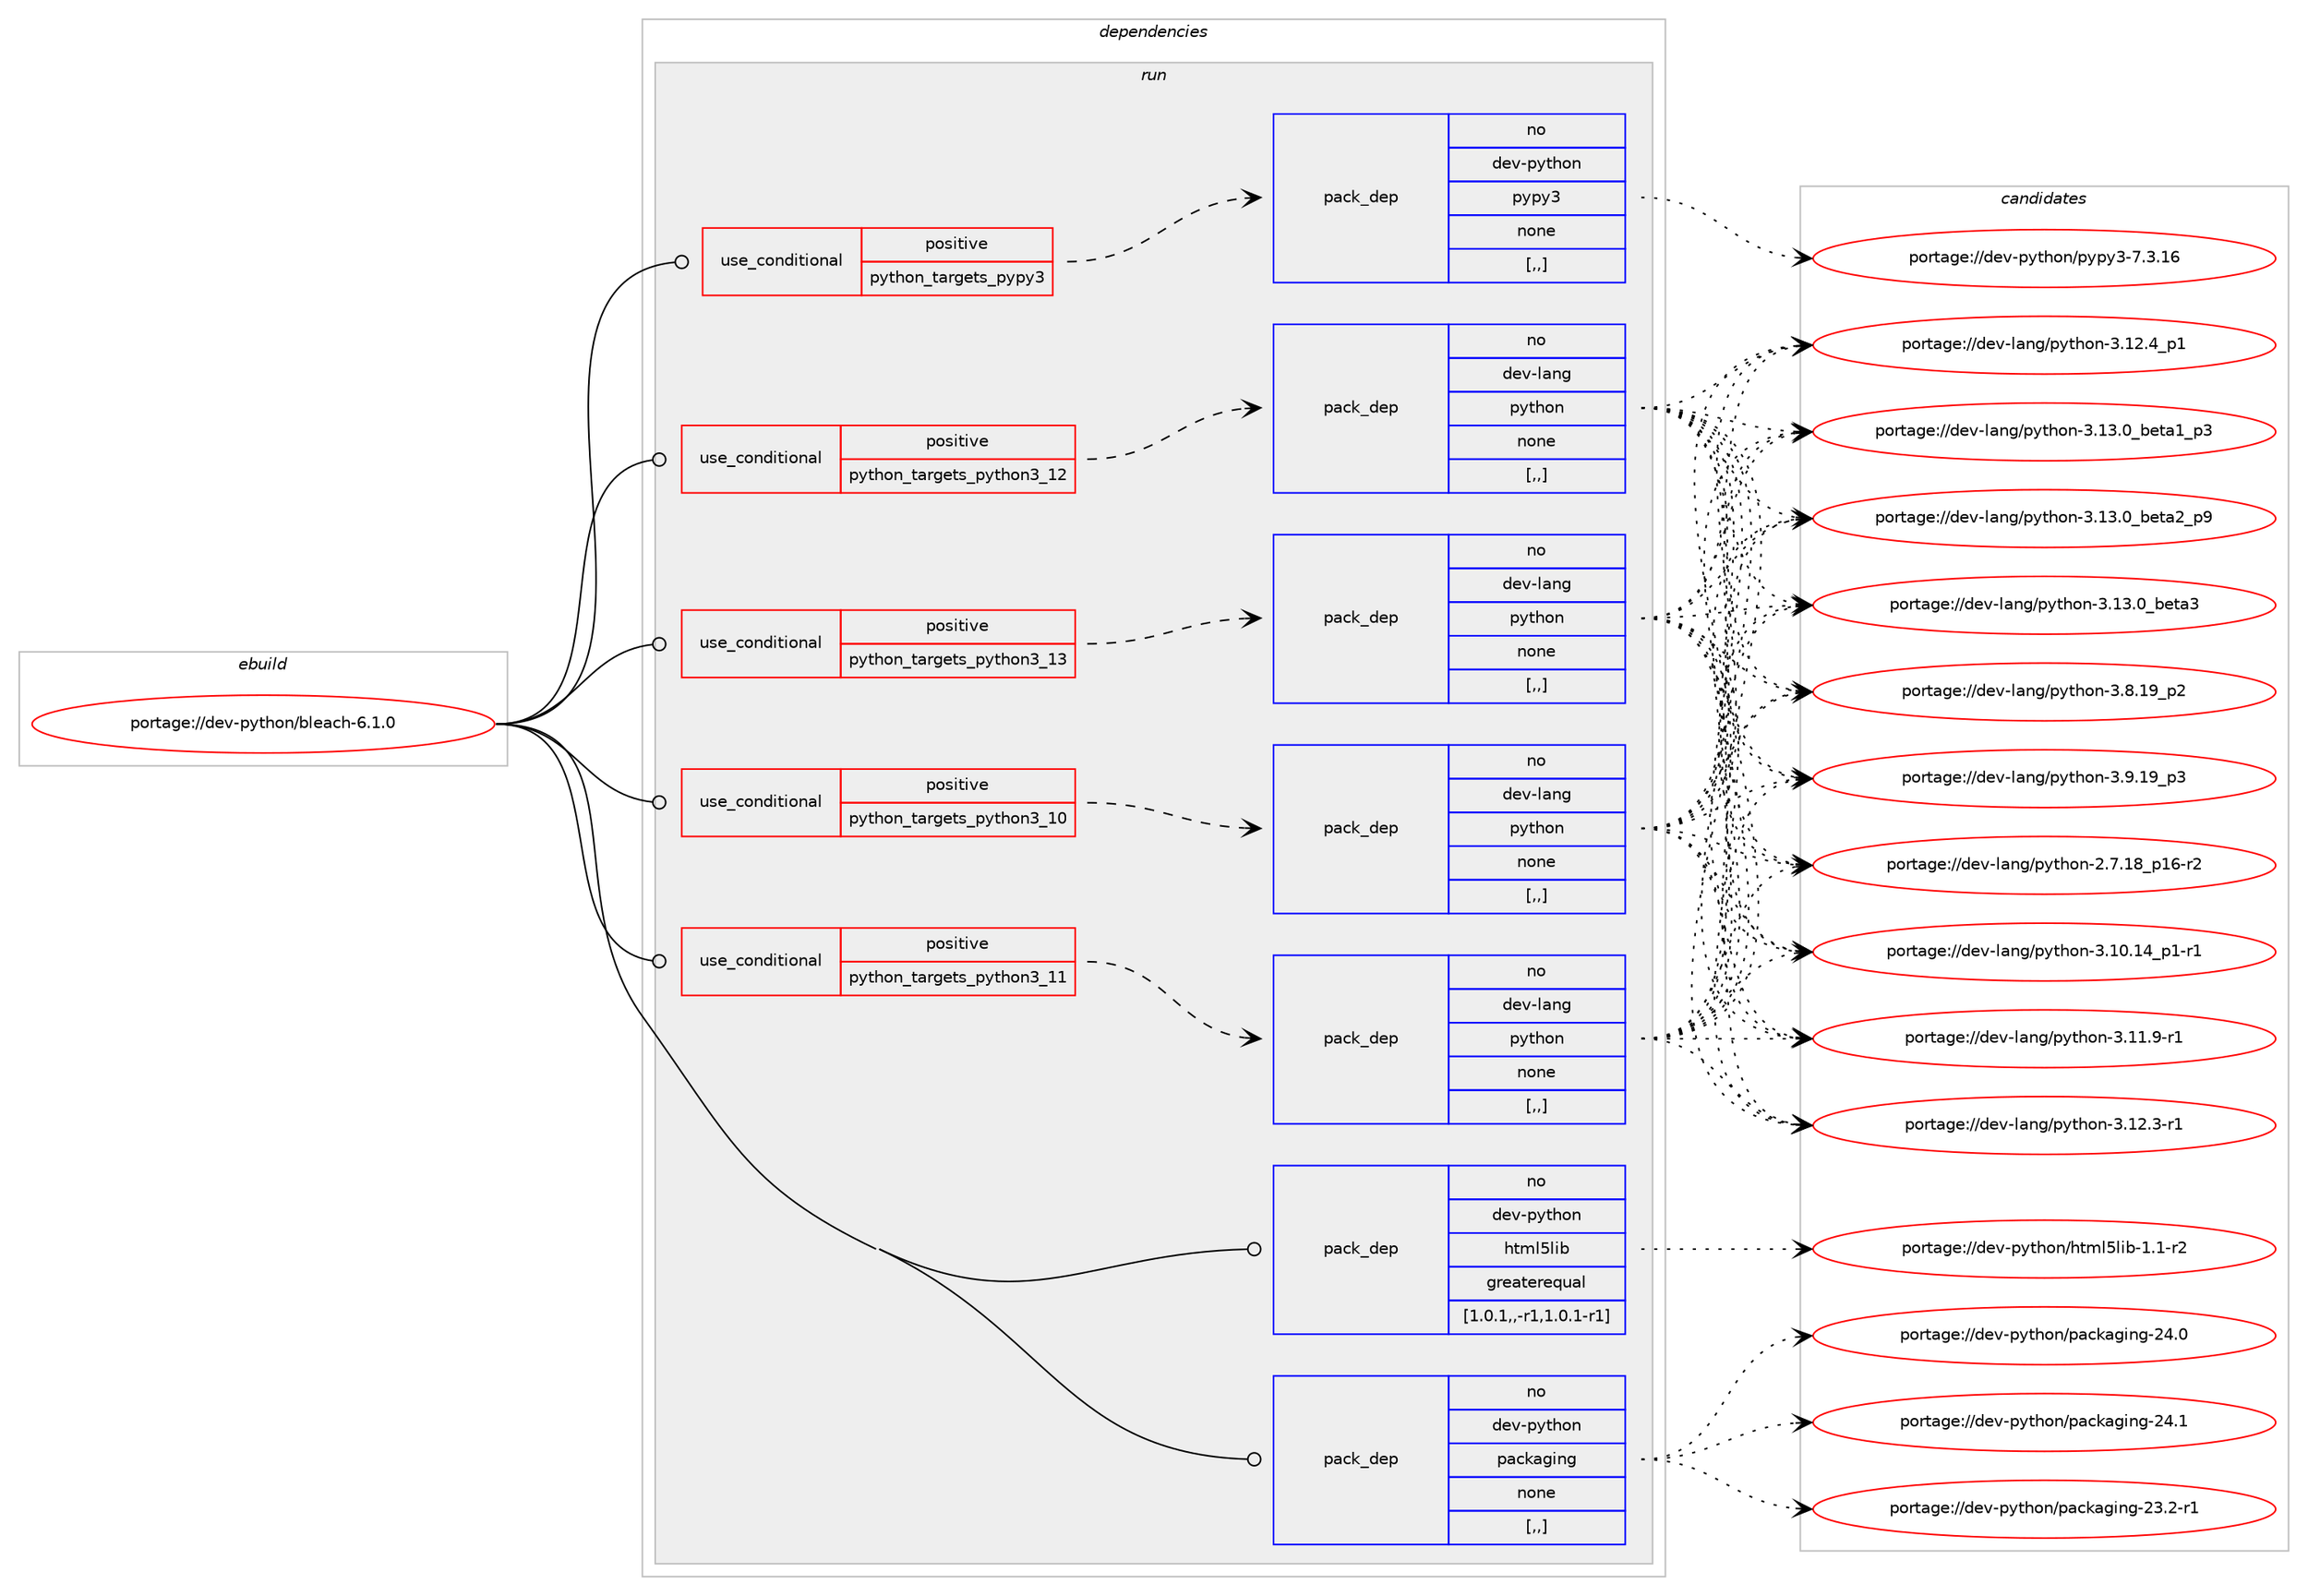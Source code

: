 digraph prolog {

# *************
# Graph options
# *************

newrank=true;
concentrate=true;
compound=true;
graph [rankdir=LR,fontname=Helvetica,fontsize=10,ranksep=1.5];#, ranksep=2.5, nodesep=0.2];
edge  [arrowhead=vee];
node  [fontname=Helvetica,fontsize=10];

# **********
# The ebuild
# **********

subgraph cluster_leftcol {
color=gray;
rank=same;
label=<<i>ebuild</i>>;
id [label="portage://dev-python/bleach-6.1.0", color=red, width=4, href="../dev-python/bleach-6.1.0.svg"];
}

# ****************
# The dependencies
# ****************

subgraph cluster_midcol {
color=gray;
label=<<i>dependencies</i>>;
subgraph cluster_compile {
fillcolor="#eeeeee";
style=filled;
label=<<i>compile</i>>;
}
subgraph cluster_compileandrun {
fillcolor="#eeeeee";
style=filled;
label=<<i>compile and run</i>>;
}
subgraph cluster_run {
fillcolor="#eeeeee";
style=filled;
label=<<i>run</i>>;
subgraph cond30414 {
dependency139502 [label=<<TABLE BORDER="0" CELLBORDER="1" CELLSPACING="0" CELLPADDING="4"><TR><TD ROWSPAN="3" CELLPADDING="10">use_conditional</TD></TR><TR><TD>positive</TD></TR><TR><TD>python_targets_pypy3</TD></TR></TABLE>>, shape=none, color=red];
subgraph pack107879 {
dependency139503 [label=<<TABLE BORDER="0" CELLBORDER="1" CELLSPACING="0" CELLPADDING="4" WIDTH="220"><TR><TD ROWSPAN="6" CELLPADDING="30">pack_dep</TD></TR><TR><TD WIDTH="110">no</TD></TR><TR><TD>dev-python</TD></TR><TR><TD>pypy3</TD></TR><TR><TD>none</TD></TR><TR><TD>[,,]</TD></TR></TABLE>>, shape=none, color=blue];
}
dependency139502:e -> dependency139503:w [weight=20,style="dashed",arrowhead="vee"];
}
id:e -> dependency139502:w [weight=20,style="solid",arrowhead="odot"];
subgraph cond30415 {
dependency139504 [label=<<TABLE BORDER="0" CELLBORDER="1" CELLSPACING="0" CELLPADDING="4"><TR><TD ROWSPAN="3" CELLPADDING="10">use_conditional</TD></TR><TR><TD>positive</TD></TR><TR><TD>python_targets_python3_10</TD></TR></TABLE>>, shape=none, color=red];
subgraph pack107880 {
dependency139505 [label=<<TABLE BORDER="0" CELLBORDER="1" CELLSPACING="0" CELLPADDING="4" WIDTH="220"><TR><TD ROWSPAN="6" CELLPADDING="30">pack_dep</TD></TR><TR><TD WIDTH="110">no</TD></TR><TR><TD>dev-lang</TD></TR><TR><TD>python</TD></TR><TR><TD>none</TD></TR><TR><TD>[,,]</TD></TR></TABLE>>, shape=none, color=blue];
}
dependency139504:e -> dependency139505:w [weight=20,style="dashed",arrowhead="vee"];
}
id:e -> dependency139504:w [weight=20,style="solid",arrowhead="odot"];
subgraph cond30416 {
dependency139506 [label=<<TABLE BORDER="0" CELLBORDER="1" CELLSPACING="0" CELLPADDING="4"><TR><TD ROWSPAN="3" CELLPADDING="10">use_conditional</TD></TR><TR><TD>positive</TD></TR><TR><TD>python_targets_python3_11</TD></TR></TABLE>>, shape=none, color=red];
subgraph pack107881 {
dependency139507 [label=<<TABLE BORDER="0" CELLBORDER="1" CELLSPACING="0" CELLPADDING="4" WIDTH="220"><TR><TD ROWSPAN="6" CELLPADDING="30">pack_dep</TD></TR><TR><TD WIDTH="110">no</TD></TR><TR><TD>dev-lang</TD></TR><TR><TD>python</TD></TR><TR><TD>none</TD></TR><TR><TD>[,,]</TD></TR></TABLE>>, shape=none, color=blue];
}
dependency139506:e -> dependency139507:w [weight=20,style="dashed",arrowhead="vee"];
}
id:e -> dependency139506:w [weight=20,style="solid",arrowhead="odot"];
subgraph cond30417 {
dependency139508 [label=<<TABLE BORDER="0" CELLBORDER="1" CELLSPACING="0" CELLPADDING="4"><TR><TD ROWSPAN="3" CELLPADDING="10">use_conditional</TD></TR><TR><TD>positive</TD></TR><TR><TD>python_targets_python3_12</TD></TR></TABLE>>, shape=none, color=red];
subgraph pack107882 {
dependency139509 [label=<<TABLE BORDER="0" CELLBORDER="1" CELLSPACING="0" CELLPADDING="4" WIDTH="220"><TR><TD ROWSPAN="6" CELLPADDING="30">pack_dep</TD></TR><TR><TD WIDTH="110">no</TD></TR><TR><TD>dev-lang</TD></TR><TR><TD>python</TD></TR><TR><TD>none</TD></TR><TR><TD>[,,]</TD></TR></TABLE>>, shape=none, color=blue];
}
dependency139508:e -> dependency139509:w [weight=20,style="dashed",arrowhead="vee"];
}
id:e -> dependency139508:w [weight=20,style="solid",arrowhead="odot"];
subgraph cond30418 {
dependency139510 [label=<<TABLE BORDER="0" CELLBORDER="1" CELLSPACING="0" CELLPADDING="4"><TR><TD ROWSPAN="3" CELLPADDING="10">use_conditional</TD></TR><TR><TD>positive</TD></TR><TR><TD>python_targets_python3_13</TD></TR></TABLE>>, shape=none, color=red];
subgraph pack107883 {
dependency139511 [label=<<TABLE BORDER="0" CELLBORDER="1" CELLSPACING="0" CELLPADDING="4" WIDTH="220"><TR><TD ROWSPAN="6" CELLPADDING="30">pack_dep</TD></TR><TR><TD WIDTH="110">no</TD></TR><TR><TD>dev-lang</TD></TR><TR><TD>python</TD></TR><TR><TD>none</TD></TR><TR><TD>[,,]</TD></TR></TABLE>>, shape=none, color=blue];
}
dependency139510:e -> dependency139511:w [weight=20,style="dashed",arrowhead="vee"];
}
id:e -> dependency139510:w [weight=20,style="solid",arrowhead="odot"];
subgraph pack107884 {
dependency139512 [label=<<TABLE BORDER="0" CELLBORDER="1" CELLSPACING="0" CELLPADDING="4" WIDTH="220"><TR><TD ROWSPAN="6" CELLPADDING="30">pack_dep</TD></TR><TR><TD WIDTH="110">no</TD></TR><TR><TD>dev-python</TD></TR><TR><TD>html5lib</TD></TR><TR><TD>greaterequal</TD></TR><TR><TD>[1.0.1,,-r1,1.0.1-r1]</TD></TR></TABLE>>, shape=none, color=blue];
}
id:e -> dependency139512:w [weight=20,style="solid",arrowhead="odot"];
subgraph pack107885 {
dependency139513 [label=<<TABLE BORDER="0" CELLBORDER="1" CELLSPACING="0" CELLPADDING="4" WIDTH="220"><TR><TD ROWSPAN="6" CELLPADDING="30">pack_dep</TD></TR><TR><TD WIDTH="110">no</TD></TR><TR><TD>dev-python</TD></TR><TR><TD>packaging</TD></TR><TR><TD>none</TD></TR><TR><TD>[,,]</TD></TR></TABLE>>, shape=none, color=blue];
}
id:e -> dependency139513:w [weight=20,style="solid",arrowhead="odot"];
}
}

# **************
# The candidates
# **************

subgraph cluster_choices {
rank=same;
color=gray;
label=<<i>candidates</i>>;

subgraph choice107879 {
color=black;
nodesep=1;
choice10010111845112121116104111110471121211121215145554651464954 [label="portage://dev-python/pypy3-7.3.16", color=red, width=4,href="../dev-python/pypy3-7.3.16.svg"];
dependency139503:e -> choice10010111845112121116104111110471121211121215145554651464954:w [style=dotted,weight="100"];
}
subgraph choice107880 {
color=black;
nodesep=1;
choice100101118451089711010347112121116104111110455046554649569511249544511450 [label="portage://dev-lang/python-2.7.18_p16-r2", color=red, width=4,href="../dev-lang/python-2.7.18_p16-r2.svg"];
choice100101118451089711010347112121116104111110455146494846495295112494511449 [label="portage://dev-lang/python-3.10.14_p1-r1", color=red, width=4,href="../dev-lang/python-3.10.14_p1-r1.svg"];
choice100101118451089711010347112121116104111110455146494946574511449 [label="portage://dev-lang/python-3.11.9-r1", color=red, width=4,href="../dev-lang/python-3.11.9-r1.svg"];
choice100101118451089711010347112121116104111110455146495046514511449 [label="portage://dev-lang/python-3.12.3-r1", color=red, width=4,href="../dev-lang/python-3.12.3-r1.svg"];
choice100101118451089711010347112121116104111110455146495046529511249 [label="portage://dev-lang/python-3.12.4_p1", color=red, width=4,href="../dev-lang/python-3.12.4_p1.svg"];
choice10010111845108971101034711212111610411111045514649514648959810111697499511251 [label="portage://dev-lang/python-3.13.0_beta1_p3", color=red, width=4,href="../dev-lang/python-3.13.0_beta1_p3.svg"];
choice10010111845108971101034711212111610411111045514649514648959810111697509511257 [label="portage://dev-lang/python-3.13.0_beta2_p9", color=red, width=4,href="../dev-lang/python-3.13.0_beta2_p9.svg"];
choice1001011184510897110103471121211161041111104551464951464895981011169751 [label="portage://dev-lang/python-3.13.0_beta3", color=red, width=4,href="../dev-lang/python-3.13.0_beta3.svg"];
choice100101118451089711010347112121116104111110455146564649579511250 [label="portage://dev-lang/python-3.8.19_p2", color=red, width=4,href="../dev-lang/python-3.8.19_p2.svg"];
choice100101118451089711010347112121116104111110455146574649579511251 [label="portage://dev-lang/python-3.9.19_p3", color=red, width=4,href="../dev-lang/python-3.9.19_p3.svg"];
dependency139505:e -> choice100101118451089711010347112121116104111110455046554649569511249544511450:w [style=dotted,weight="100"];
dependency139505:e -> choice100101118451089711010347112121116104111110455146494846495295112494511449:w [style=dotted,weight="100"];
dependency139505:e -> choice100101118451089711010347112121116104111110455146494946574511449:w [style=dotted,weight="100"];
dependency139505:e -> choice100101118451089711010347112121116104111110455146495046514511449:w [style=dotted,weight="100"];
dependency139505:e -> choice100101118451089711010347112121116104111110455146495046529511249:w [style=dotted,weight="100"];
dependency139505:e -> choice10010111845108971101034711212111610411111045514649514648959810111697499511251:w [style=dotted,weight="100"];
dependency139505:e -> choice10010111845108971101034711212111610411111045514649514648959810111697509511257:w [style=dotted,weight="100"];
dependency139505:e -> choice1001011184510897110103471121211161041111104551464951464895981011169751:w [style=dotted,weight="100"];
dependency139505:e -> choice100101118451089711010347112121116104111110455146564649579511250:w [style=dotted,weight="100"];
dependency139505:e -> choice100101118451089711010347112121116104111110455146574649579511251:w [style=dotted,weight="100"];
}
subgraph choice107881 {
color=black;
nodesep=1;
choice100101118451089711010347112121116104111110455046554649569511249544511450 [label="portage://dev-lang/python-2.7.18_p16-r2", color=red, width=4,href="../dev-lang/python-2.7.18_p16-r2.svg"];
choice100101118451089711010347112121116104111110455146494846495295112494511449 [label="portage://dev-lang/python-3.10.14_p1-r1", color=red, width=4,href="../dev-lang/python-3.10.14_p1-r1.svg"];
choice100101118451089711010347112121116104111110455146494946574511449 [label="portage://dev-lang/python-3.11.9-r1", color=red, width=4,href="../dev-lang/python-3.11.9-r1.svg"];
choice100101118451089711010347112121116104111110455146495046514511449 [label="portage://dev-lang/python-3.12.3-r1", color=red, width=4,href="../dev-lang/python-3.12.3-r1.svg"];
choice100101118451089711010347112121116104111110455146495046529511249 [label="portage://dev-lang/python-3.12.4_p1", color=red, width=4,href="../dev-lang/python-3.12.4_p1.svg"];
choice10010111845108971101034711212111610411111045514649514648959810111697499511251 [label="portage://dev-lang/python-3.13.0_beta1_p3", color=red, width=4,href="../dev-lang/python-3.13.0_beta1_p3.svg"];
choice10010111845108971101034711212111610411111045514649514648959810111697509511257 [label="portage://dev-lang/python-3.13.0_beta2_p9", color=red, width=4,href="../dev-lang/python-3.13.0_beta2_p9.svg"];
choice1001011184510897110103471121211161041111104551464951464895981011169751 [label="portage://dev-lang/python-3.13.0_beta3", color=red, width=4,href="../dev-lang/python-3.13.0_beta3.svg"];
choice100101118451089711010347112121116104111110455146564649579511250 [label="portage://dev-lang/python-3.8.19_p2", color=red, width=4,href="../dev-lang/python-3.8.19_p2.svg"];
choice100101118451089711010347112121116104111110455146574649579511251 [label="portage://dev-lang/python-3.9.19_p3", color=red, width=4,href="../dev-lang/python-3.9.19_p3.svg"];
dependency139507:e -> choice100101118451089711010347112121116104111110455046554649569511249544511450:w [style=dotted,weight="100"];
dependency139507:e -> choice100101118451089711010347112121116104111110455146494846495295112494511449:w [style=dotted,weight="100"];
dependency139507:e -> choice100101118451089711010347112121116104111110455146494946574511449:w [style=dotted,weight="100"];
dependency139507:e -> choice100101118451089711010347112121116104111110455146495046514511449:w [style=dotted,weight="100"];
dependency139507:e -> choice100101118451089711010347112121116104111110455146495046529511249:w [style=dotted,weight="100"];
dependency139507:e -> choice10010111845108971101034711212111610411111045514649514648959810111697499511251:w [style=dotted,weight="100"];
dependency139507:e -> choice10010111845108971101034711212111610411111045514649514648959810111697509511257:w [style=dotted,weight="100"];
dependency139507:e -> choice1001011184510897110103471121211161041111104551464951464895981011169751:w [style=dotted,weight="100"];
dependency139507:e -> choice100101118451089711010347112121116104111110455146564649579511250:w [style=dotted,weight="100"];
dependency139507:e -> choice100101118451089711010347112121116104111110455146574649579511251:w [style=dotted,weight="100"];
}
subgraph choice107882 {
color=black;
nodesep=1;
choice100101118451089711010347112121116104111110455046554649569511249544511450 [label="portage://dev-lang/python-2.7.18_p16-r2", color=red, width=4,href="../dev-lang/python-2.7.18_p16-r2.svg"];
choice100101118451089711010347112121116104111110455146494846495295112494511449 [label="portage://dev-lang/python-3.10.14_p1-r1", color=red, width=4,href="../dev-lang/python-3.10.14_p1-r1.svg"];
choice100101118451089711010347112121116104111110455146494946574511449 [label="portage://dev-lang/python-3.11.9-r1", color=red, width=4,href="../dev-lang/python-3.11.9-r1.svg"];
choice100101118451089711010347112121116104111110455146495046514511449 [label="portage://dev-lang/python-3.12.3-r1", color=red, width=4,href="../dev-lang/python-3.12.3-r1.svg"];
choice100101118451089711010347112121116104111110455146495046529511249 [label="portage://dev-lang/python-3.12.4_p1", color=red, width=4,href="../dev-lang/python-3.12.4_p1.svg"];
choice10010111845108971101034711212111610411111045514649514648959810111697499511251 [label="portage://dev-lang/python-3.13.0_beta1_p3", color=red, width=4,href="../dev-lang/python-3.13.0_beta1_p3.svg"];
choice10010111845108971101034711212111610411111045514649514648959810111697509511257 [label="portage://dev-lang/python-3.13.0_beta2_p9", color=red, width=4,href="../dev-lang/python-3.13.0_beta2_p9.svg"];
choice1001011184510897110103471121211161041111104551464951464895981011169751 [label="portage://dev-lang/python-3.13.0_beta3", color=red, width=4,href="../dev-lang/python-3.13.0_beta3.svg"];
choice100101118451089711010347112121116104111110455146564649579511250 [label="portage://dev-lang/python-3.8.19_p2", color=red, width=4,href="../dev-lang/python-3.8.19_p2.svg"];
choice100101118451089711010347112121116104111110455146574649579511251 [label="portage://dev-lang/python-3.9.19_p3", color=red, width=4,href="../dev-lang/python-3.9.19_p3.svg"];
dependency139509:e -> choice100101118451089711010347112121116104111110455046554649569511249544511450:w [style=dotted,weight="100"];
dependency139509:e -> choice100101118451089711010347112121116104111110455146494846495295112494511449:w [style=dotted,weight="100"];
dependency139509:e -> choice100101118451089711010347112121116104111110455146494946574511449:w [style=dotted,weight="100"];
dependency139509:e -> choice100101118451089711010347112121116104111110455146495046514511449:w [style=dotted,weight="100"];
dependency139509:e -> choice100101118451089711010347112121116104111110455146495046529511249:w [style=dotted,weight="100"];
dependency139509:e -> choice10010111845108971101034711212111610411111045514649514648959810111697499511251:w [style=dotted,weight="100"];
dependency139509:e -> choice10010111845108971101034711212111610411111045514649514648959810111697509511257:w [style=dotted,weight="100"];
dependency139509:e -> choice1001011184510897110103471121211161041111104551464951464895981011169751:w [style=dotted,weight="100"];
dependency139509:e -> choice100101118451089711010347112121116104111110455146564649579511250:w [style=dotted,weight="100"];
dependency139509:e -> choice100101118451089711010347112121116104111110455146574649579511251:w [style=dotted,weight="100"];
}
subgraph choice107883 {
color=black;
nodesep=1;
choice100101118451089711010347112121116104111110455046554649569511249544511450 [label="portage://dev-lang/python-2.7.18_p16-r2", color=red, width=4,href="../dev-lang/python-2.7.18_p16-r2.svg"];
choice100101118451089711010347112121116104111110455146494846495295112494511449 [label="portage://dev-lang/python-3.10.14_p1-r1", color=red, width=4,href="../dev-lang/python-3.10.14_p1-r1.svg"];
choice100101118451089711010347112121116104111110455146494946574511449 [label="portage://dev-lang/python-3.11.9-r1", color=red, width=4,href="../dev-lang/python-3.11.9-r1.svg"];
choice100101118451089711010347112121116104111110455146495046514511449 [label="portage://dev-lang/python-3.12.3-r1", color=red, width=4,href="../dev-lang/python-3.12.3-r1.svg"];
choice100101118451089711010347112121116104111110455146495046529511249 [label="portage://dev-lang/python-3.12.4_p1", color=red, width=4,href="../dev-lang/python-3.12.4_p1.svg"];
choice10010111845108971101034711212111610411111045514649514648959810111697499511251 [label="portage://dev-lang/python-3.13.0_beta1_p3", color=red, width=4,href="../dev-lang/python-3.13.0_beta1_p3.svg"];
choice10010111845108971101034711212111610411111045514649514648959810111697509511257 [label="portage://dev-lang/python-3.13.0_beta2_p9", color=red, width=4,href="../dev-lang/python-3.13.0_beta2_p9.svg"];
choice1001011184510897110103471121211161041111104551464951464895981011169751 [label="portage://dev-lang/python-3.13.0_beta3", color=red, width=4,href="../dev-lang/python-3.13.0_beta3.svg"];
choice100101118451089711010347112121116104111110455146564649579511250 [label="portage://dev-lang/python-3.8.19_p2", color=red, width=4,href="../dev-lang/python-3.8.19_p2.svg"];
choice100101118451089711010347112121116104111110455146574649579511251 [label="portage://dev-lang/python-3.9.19_p3", color=red, width=4,href="../dev-lang/python-3.9.19_p3.svg"];
dependency139511:e -> choice100101118451089711010347112121116104111110455046554649569511249544511450:w [style=dotted,weight="100"];
dependency139511:e -> choice100101118451089711010347112121116104111110455146494846495295112494511449:w [style=dotted,weight="100"];
dependency139511:e -> choice100101118451089711010347112121116104111110455146494946574511449:w [style=dotted,weight="100"];
dependency139511:e -> choice100101118451089711010347112121116104111110455146495046514511449:w [style=dotted,weight="100"];
dependency139511:e -> choice100101118451089711010347112121116104111110455146495046529511249:w [style=dotted,weight="100"];
dependency139511:e -> choice10010111845108971101034711212111610411111045514649514648959810111697499511251:w [style=dotted,weight="100"];
dependency139511:e -> choice10010111845108971101034711212111610411111045514649514648959810111697509511257:w [style=dotted,weight="100"];
dependency139511:e -> choice1001011184510897110103471121211161041111104551464951464895981011169751:w [style=dotted,weight="100"];
dependency139511:e -> choice100101118451089711010347112121116104111110455146564649579511250:w [style=dotted,weight="100"];
dependency139511:e -> choice100101118451089711010347112121116104111110455146574649579511251:w [style=dotted,weight="100"];
}
subgraph choice107884 {
color=black;
nodesep=1;
choice10010111845112121116104111110471041161091085310810598454946494511450 [label="portage://dev-python/html5lib-1.1-r2", color=red, width=4,href="../dev-python/html5lib-1.1-r2.svg"];
dependency139512:e -> choice10010111845112121116104111110471041161091085310810598454946494511450:w [style=dotted,weight="100"];
}
subgraph choice107885 {
color=black;
nodesep=1;
choice100101118451121211161041111104711297991079710310511010345505146504511449 [label="portage://dev-python/packaging-23.2-r1", color=red, width=4,href="../dev-python/packaging-23.2-r1.svg"];
choice10010111845112121116104111110471129799107971031051101034550524648 [label="portage://dev-python/packaging-24.0", color=red, width=4,href="../dev-python/packaging-24.0.svg"];
choice10010111845112121116104111110471129799107971031051101034550524649 [label="portage://dev-python/packaging-24.1", color=red, width=4,href="../dev-python/packaging-24.1.svg"];
dependency139513:e -> choice100101118451121211161041111104711297991079710310511010345505146504511449:w [style=dotted,weight="100"];
dependency139513:e -> choice10010111845112121116104111110471129799107971031051101034550524648:w [style=dotted,weight="100"];
dependency139513:e -> choice10010111845112121116104111110471129799107971031051101034550524649:w [style=dotted,weight="100"];
}
}

}
